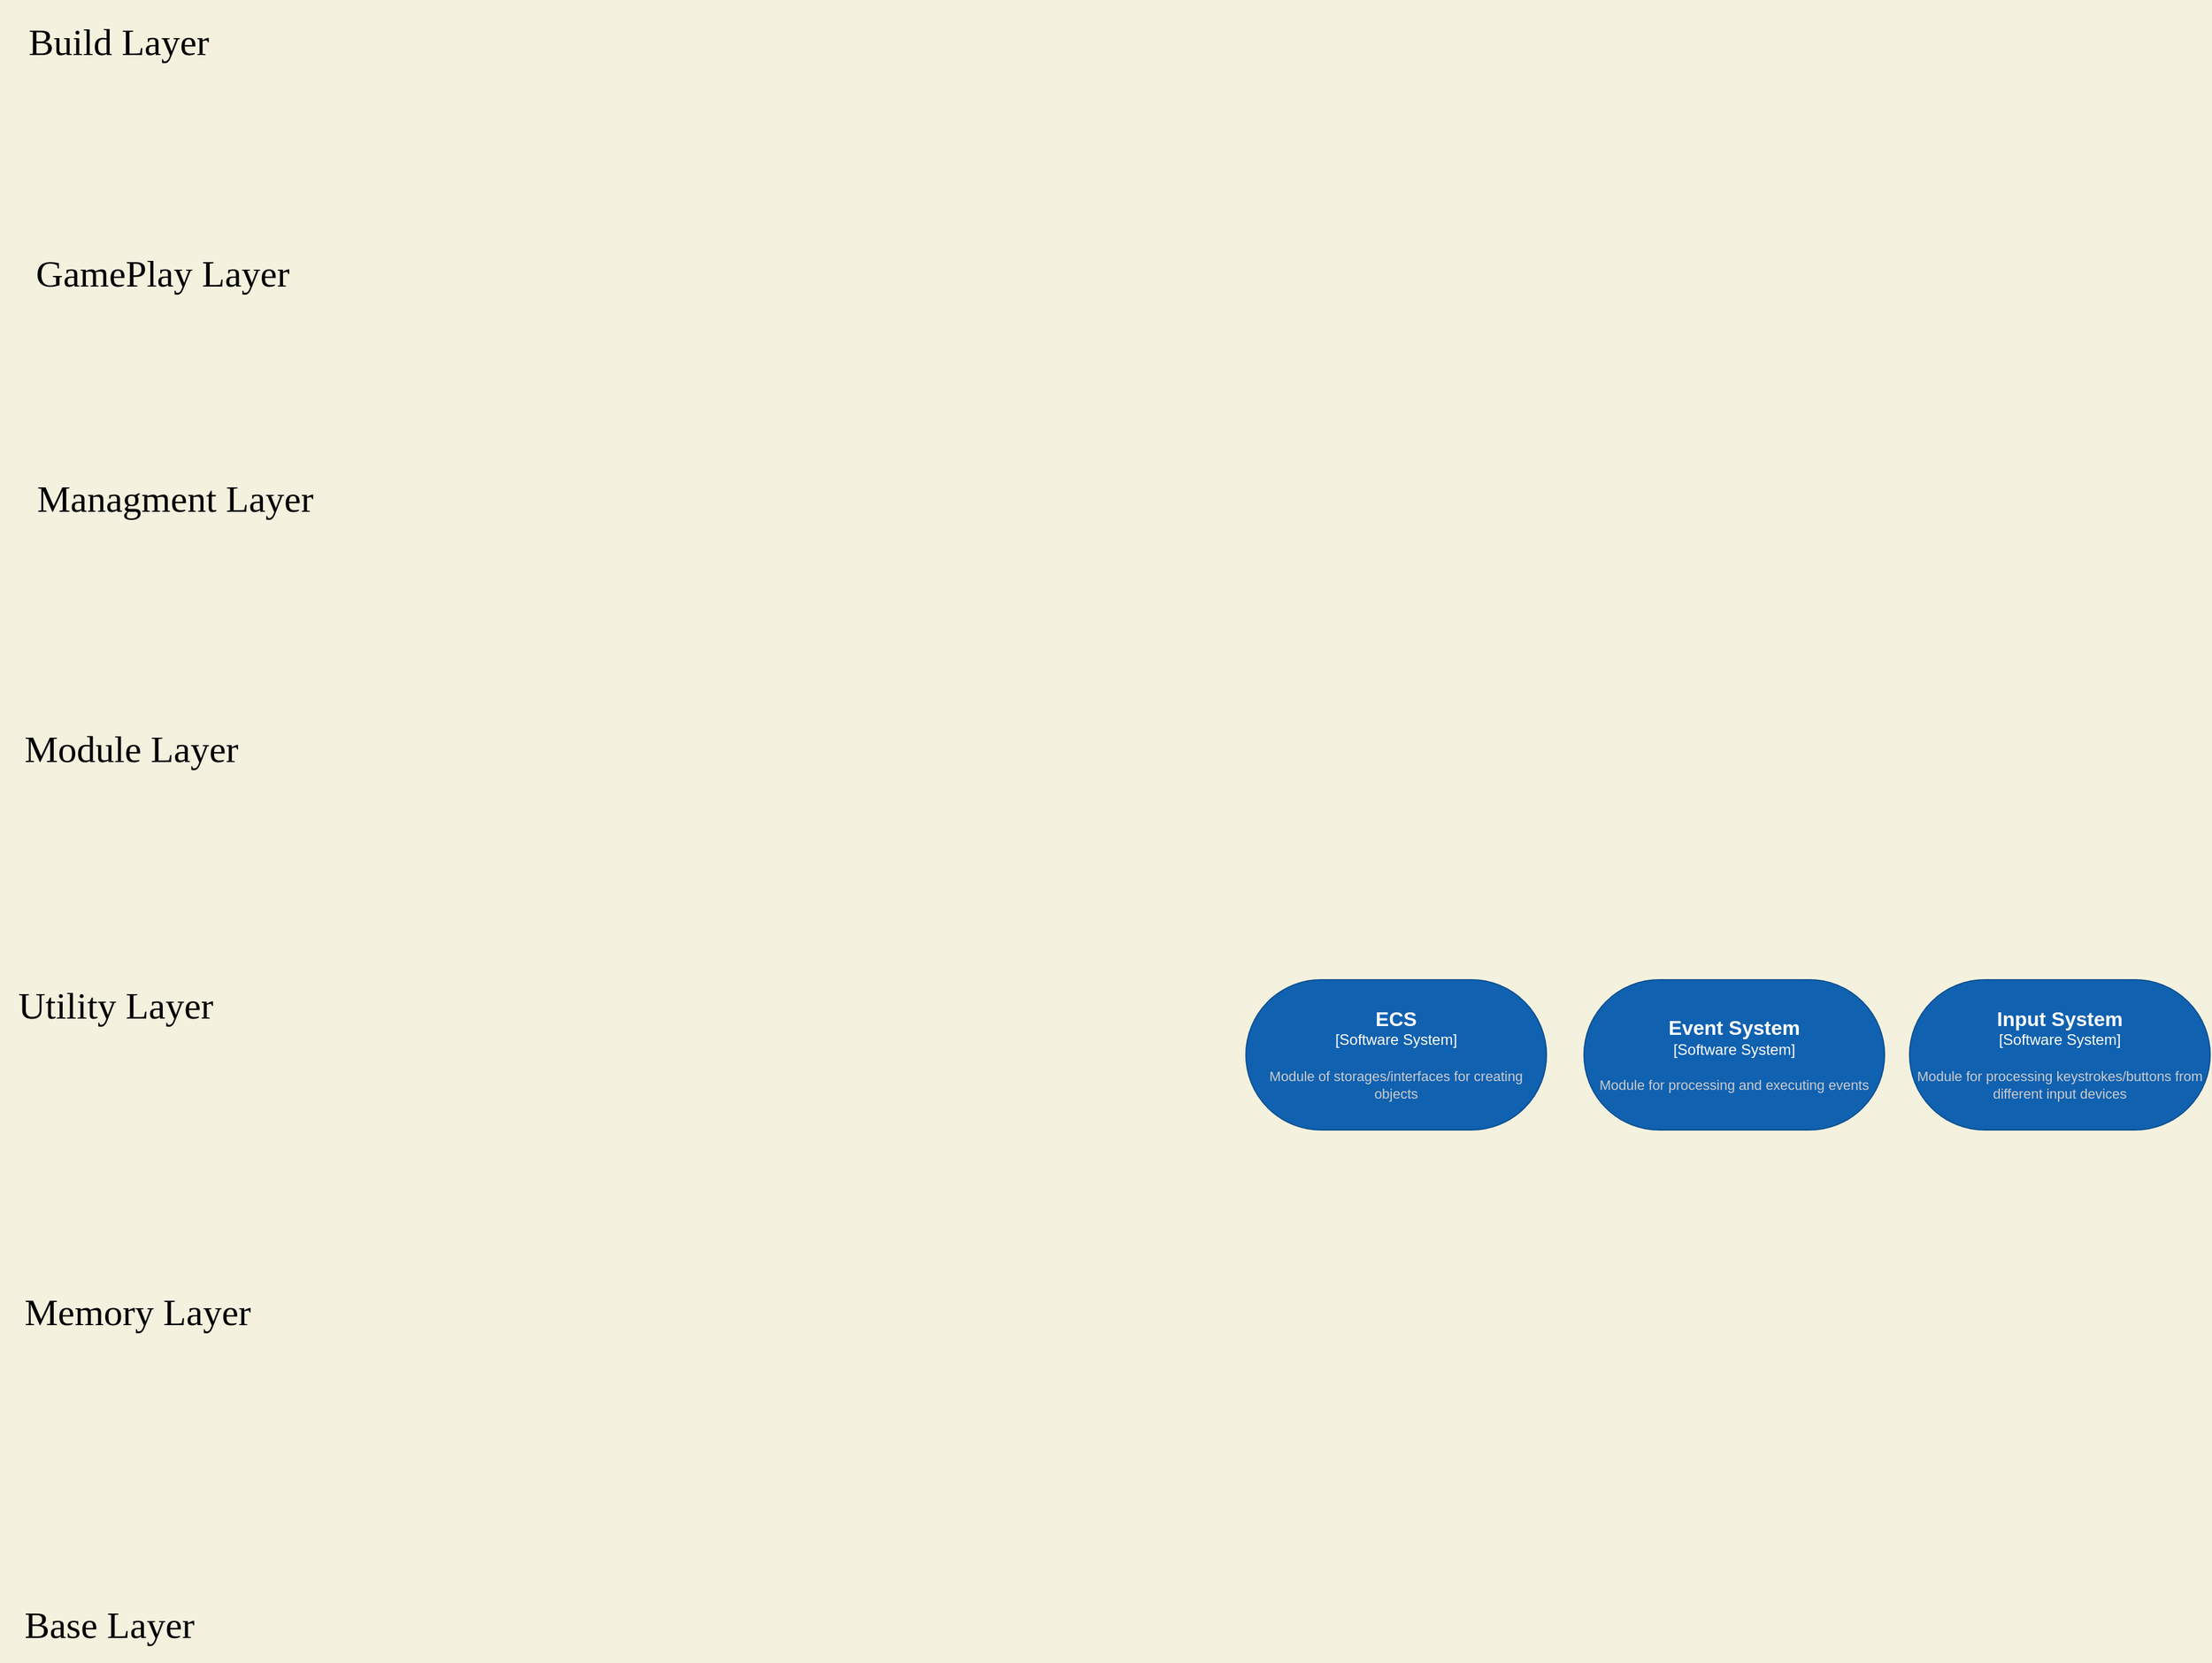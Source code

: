 <mxfile version="18.1.3" type="github">
  <diagram id="rfxB-TDsArem4qr27YHm" name="Low Level Systems">
    <mxGraphModel dx="4382" dy="3054" grid="1" gridSize="10" guides="1" tooltips="1" connect="1" arrows="1" fold="1" page="1" pageScale="1" pageWidth="827" pageHeight="1169" background="#F4F1DE" math="0" shadow="0">
      <root>
        <mxCell id="0" />
        <mxCell id="1" parent="0" />
        <object placeholders="1" c4Name="Input System" c4Type="Software System" c4Description="Module for processing keystrokes/buttons from different input devices" label="&lt;font style=&quot;font-size: 16px&quot;&gt;&lt;b&gt;%c4Name%&lt;/b&gt;&lt;/font&gt;&lt;div&gt;[%c4Type%]&lt;/div&gt;&lt;br&gt;&lt;div&gt;&lt;font style=&quot;font-size: 11px&quot;&gt;&lt;font color=&quot;#cccccc&quot;&gt;%c4Description%&lt;/font&gt;&lt;/div&gt;" id="g42y95zA-5Ie7wFMOvWm-30">
          <mxCell style="rounded=1;whiteSpace=wrap;html=1;labelBackgroundColor=none;fillColor=#1061B0;fontColor=#ffffff;align=center;arcSize=50;strokeColor=#0D5091;metaEdit=1;resizable=0;points=[[0.25,0,0],[0.5,0,0],[0.75,0,0],[1,0.25,0],[1,0.5,0],[1,0.75,0],[0.75,1,0],[0.5,1,0],[0.25,1,0],[0,0.75,0],[0,0.5,0],[0,0.25,0]];sketch=0;" vertex="1" parent="1">
            <mxGeometry x="1470" y="735" width="240" height="120" as="geometry" />
          </mxCell>
        </object>
        <object placeholders="1" c4Name="Event System" c4Type="Software System" c4Description="Module for processing and executing events" label="&lt;font style=&quot;font-size: 16px&quot;&gt;&lt;b&gt;%c4Name%&lt;/b&gt;&lt;/font&gt;&lt;div&gt;[%c4Type%]&lt;/div&gt;&lt;br&gt;&lt;div&gt;&lt;font style=&quot;font-size: 11px&quot;&gt;&lt;font color=&quot;#cccccc&quot;&gt;%c4Description%&lt;/font&gt;&lt;/div&gt;" id="g42y95zA-5Ie7wFMOvWm-32">
          <mxCell style="rounded=1;whiteSpace=wrap;html=1;labelBackgroundColor=none;fillColor=#1061B0;fontColor=#ffffff;align=center;arcSize=50;strokeColor=#0D5091;metaEdit=1;resizable=0;points=[[0.25,0,0],[0.5,0,0],[0.75,0,0],[1,0.25,0],[1,0.5,0],[1,0.75,0],[0.75,1,0],[0.5,1,0],[0.25,1,0],[0,0.75,0],[0,0.5,0],[0,0.25,0]];" vertex="1" parent="1">
            <mxGeometry x="1210" y="735" width="240" height="120" as="geometry" />
          </mxCell>
        </object>
        <object placeholders="1" c4Name="ECS" c4Type="Software System" c4Description="Module of storages/interfaces for creating objects" label="&lt;font style=&quot;font-size: 16px&quot;&gt;&lt;b&gt;%c4Name%&lt;/b&gt;&lt;/font&gt;&lt;div&gt;[%c4Type%]&lt;/div&gt;&lt;br&gt;&lt;div&gt;&lt;font style=&quot;font-size: 11px&quot;&gt;&lt;font color=&quot;#cccccc&quot;&gt;%c4Description%&lt;/font&gt;&lt;/div&gt;" id="g42y95zA-5Ie7wFMOvWm-45">
          <mxCell style="rounded=1;whiteSpace=wrap;html=1;labelBackgroundColor=none;fillColor=#1061B0;fontColor=#ffffff;align=center;arcSize=50;strokeColor=#0D5091;metaEdit=1;resizable=0;points=[[0.25,0,0],[0.5,0,0],[0.75,0,0],[1,0.25,0],[1,0.5,0],[1,0.75,0],[0.75,1,0],[0.5,1,0],[0.25,1,0],[0,0.75,0],[0,0.5,0],[0,0.25,0]];" vertex="1" parent="1">
            <mxGeometry x="940" y="735" width="240" height="120" as="geometry" />
          </mxCell>
        </object>
        <mxCell id="g42y95zA-5Ie7wFMOvWm-46" value="&lt;h2&gt;&lt;font style=&quot;font-size: 30px; font-weight: normal;&quot; face=&quot;Verdana&quot;&gt;Build Layer&lt;/font&gt;&lt;/h2&gt;" style="text;html=1;strokeColor=none;fillColor=none;align=center;verticalAlign=middle;whiteSpace=wrap;rounded=0;" vertex="1" parent="1">
          <mxGeometry x="-55" y="-40" width="190" height="50" as="geometry" />
        </mxCell>
        <mxCell id="g42y95zA-5Ie7wFMOvWm-47" value="GamePlay Layer" style="text;html=1;strokeColor=none;fillColor=none;align=center;verticalAlign=middle;whiteSpace=wrap;rounded=0;fontFamily=Verdana;fontSize=30;" vertex="1" parent="1">
          <mxGeometry x="-55" y="130" width="260" height="80" as="geometry" />
        </mxCell>
        <mxCell id="g42y95zA-5Ie7wFMOvWm-48" value="Managment Layer" style="text;html=1;strokeColor=none;fillColor=none;align=center;verticalAlign=middle;whiteSpace=wrap;rounded=0;fontFamily=Verdana;fontSize=30;" vertex="1" parent="1">
          <mxGeometry x="-55" y="320" width="280" height="60" as="geometry" />
        </mxCell>
        <mxCell id="g42y95zA-5Ie7wFMOvWm-49" value="Module Layer" style="text;html=1;strokeColor=none;fillColor=none;align=center;verticalAlign=middle;whiteSpace=wrap;rounded=0;fontFamily=Verdana;fontSize=30;" vertex="1" parent="1">
          <mxGeometry x="-55" y="515" width="210" height="70" as="geometry" />
        </mxCell>
        <mxCell id="g42y95zA-5Ie7wFMOvWm-50" value="Utility Layer" style="text;html=1;strokeColor=none;fillColor=none;align=center;verticalAlign=middle;whiteSpace=wrap;rounded=0;fontFamily=Verdana;fontSize=30;" vertex="1" parent="1">
          <mxGeometry x="-55" y="720" width="185" height="70" as="geometry" />
        </mxCell>
        <mxCell id="g42y95zA-5Ie7wFMOvWm-51" value="Memory Layer" style="text;html=1;strokeColor=none;fillColor=none;align=center;verticalAlign=middle;whiteSpace=wrap;rounded=0;fontFamily=Verdana;fontSize=30;" vertex="1" parent="1">
          <mxGeometry x="-55" y="970" width="220" height="60" as="geometry" />
        </mxCell>
        <mxCell id="g42y95zA-5Ie7wFMOvWm-52" value="Base Layer" style="text;html=1;strokeColor=none;fillColor=none;align=center;verticalAlign=middle;whiteSpace=wrap;rounded=0;fontFamily=Verdana;fontSize=30;" vertex="1" parent="1">
          <mxGeometry x="-55" y="1220" width="175" height="60" as="geometry" />
        </mxCell>
      </root>
    </mxGraphModel>
  </diagram>
</mxfile>
